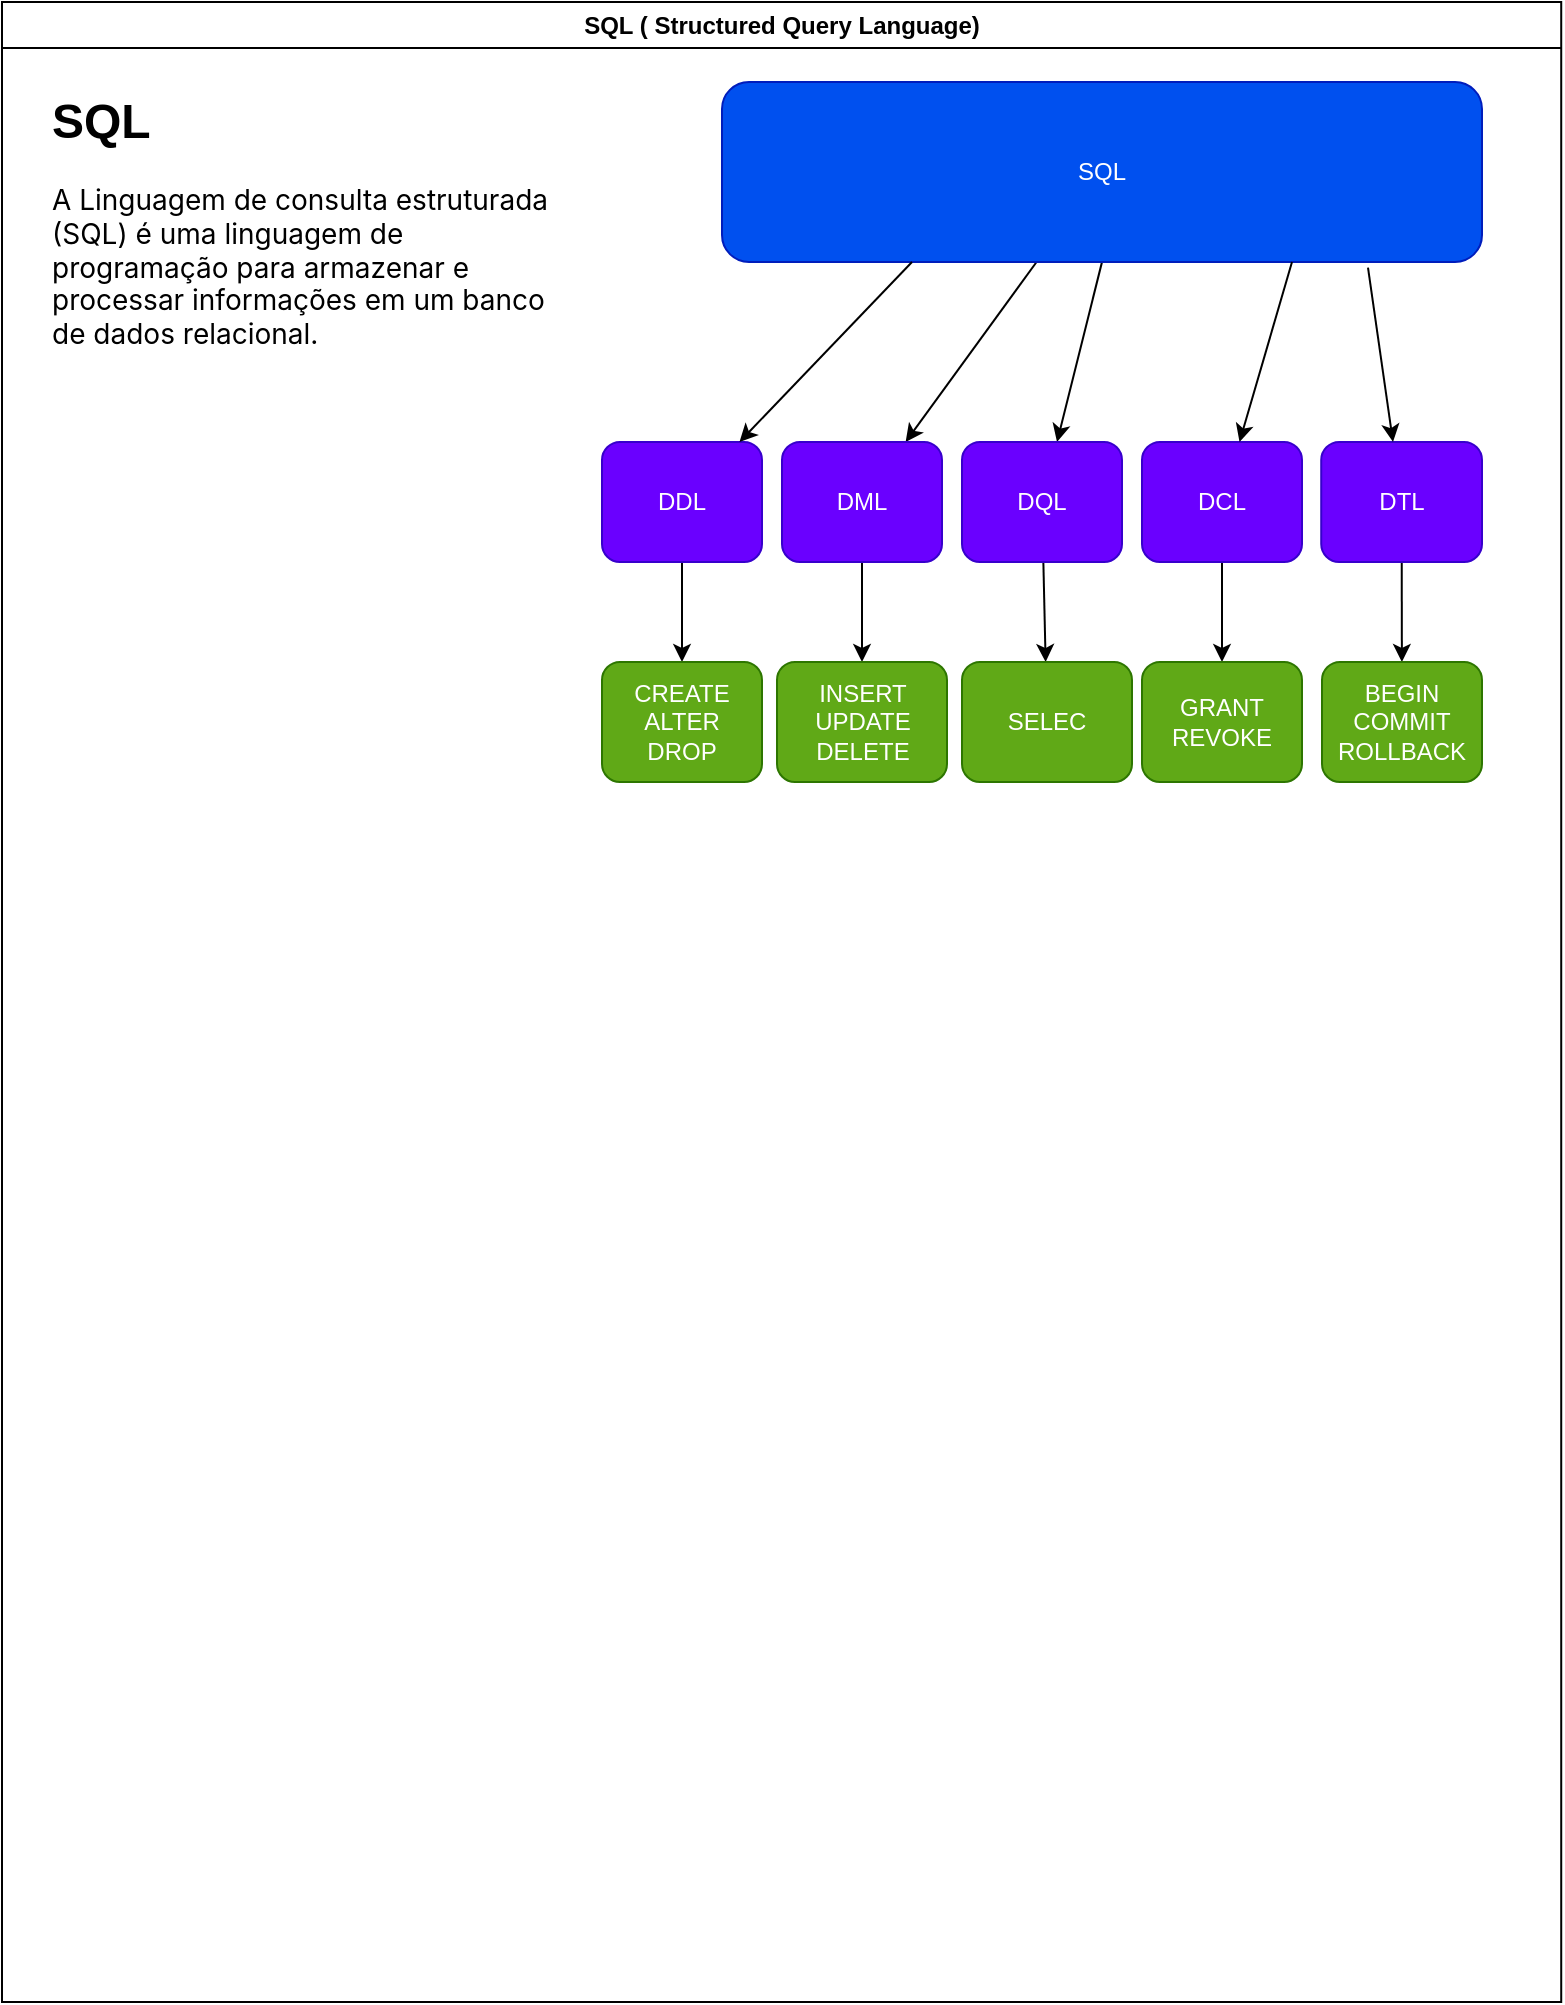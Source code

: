 <mxfile>
    <diagram id="GFdU2gbUlwpYipsTtl1t" name="Page-1">
        <mxGraphModel dx="888" dy="512" grid="1" gridSize="10" guides="1" tooltips="1" connect="1" arrows="1" fold="1" page="1" pageScale="1" pageWidth="850" pageHeight="1100" math="0" shadow="0">
            <root>
                <mxCell id="0"/>
                <mxCell id="1" parent="0"/>
                <mxCell id="2" value="SQL ( Structured Query Language)" style="swimlane;whiteSpace=wrap;html=1;startSize=23;" vertex="1" parent="1">
                    <mxGeometry x="20" y="30" width="779.61" height="1000" as="geometry"/>
                </mxCell>
                <mxCell id="3" value="&lt;h1&gt;&lt;span style=&quot;background-color: initial;&quot;&gt;SQL&lt;/span&gt;&lt;/h1&gt;&lt;h1&gt;&lt;span dir=&quot;ltr&quot; class=&quot;ui-provider ee axi axj axk axl axm axn axo axp axq axr axs axt axu axv axw axx axy axz aya ayb ayc ayd aye ayf ayg ayh ayi ayj ayk ayl aym ayn ayo ayp&quot;&gt;&lt;span style=&quot;font-family: -apple-system, BlinkMacSystemFont, &amp;quot;Segoe UI&amp;quot;, system-ui, &amp;quot;Apple Color Emoji&amp;quot;, &amp;quot;Segoe UI Emoji&amp;quot;, &amp;quot;Segoe UI Web&amp;quot;, sans-serif; font-size: 14px;&quot;&gt;&lt;p style=&quot;margin: 0px;&quot;&gt;&lt;span style=&quot;background-color: initial; font-weight: normal;&quot;&gt;A Linguagem de consulta estruturada (SQL) é uma linguagem de programação para armazenar e processar informações em um banco de dados relacional.&lt;/span&gt;&lt;br&gt;&lt;/p&gt;&lt;/span&gt;&lt;/span&gt;&lt;/h1&gt;" style="text;html=1;strokeColor=none;fillColor=none;spacing=5;spacingTop=-20;whiteSpace=wrap;overflow=hidden;rounded=0;" vertex="1" parent="2">
                    <mxGeometry x="20" y="40" width="260" height="190" as="geometry"/>
                </mxCell>
                <mxCell id="7" value="" style="edgeStyle=none;html=1;" edge="1" parent="2" source="4" target="6">
                    <mxGeometry relative="1" as="geometry"/>
                </mxCell>
                <mxCell id="13" style="edgeStyle=none;html=1;exitX=0.5;exitY=1;exitDx=0;exitDy=0;" edge="1" parent="2" source="4" target="11">
                    <mxGeometry relative="1" as="geometry"/>
                </mxCell>
                <mxCell id="4" value="SQL" style="rounded=1;whiteSpace=wrap;html=1;fillColor=#0050ef;fontColor=#ffffff;strokeColor=#001DBC;" vertex="1" parent="2">
                    <mxGeometry x="360" y="40" width="380" height="90" as="geometry"/>
                </mxCell>
                <mxCell id="47" value="" style="edgeStyle=none;html=1;" edge="1" parent="2" source="6" target="32">
                    <mxGeometry relative="1" as="geometry"/>
                </mxCell>
                <mxCell id="6" value="DML" style="whiteSpace=wrap;html=1;rounded=1;fillColor=#6a00ff;fontColor=#ffffff;strokeColor=#3700CC;" vertex="1" parent="2">
                    <mxGeometry x="390" y="220" width="80" height="60" as="geometry"/>
                </mxCell>
                <mxCell id="46" value="" style="edgeStyle=none;html=1;" edge="1" parent="2" source="11" target="31">
                    <mxGeometry relative="1" as="geometry"/>
                </mxCell>
                <mxCell id="11" value="DQL" style="rounded=1;whiteSpace=wrap;html=1;fillColor=#6a00ff;fontColor=#ffffff;strokeColor=#3700CC;" vertex="1" parent="2">
                    <mxGeometry x="480" y="220" width="80" height="60" as="geometry"/>
                </mxCell>
                <mxCell id="48" value="" style="edgeStyle=none;html=1;" edge="1" parent="2" source="12" target="33">
                    <mxGeometry relative="1" as="geometry"/>
                </mxCell>
                <mxCell id="12" value="DDL" style="rounded=1;whiteSpace=wrap;html=1;fillColor=#6a00ff;fontColor=#ffffff;strokeColor=#3700CC;" vertex="1" parent="2">
                    <mxGeometry x="300" y="220" width="80" height="60" as="geometry"/>
                </mxCell>
                <mxCell id="9" style="edgeStyle=none;html=1;exitX=0.25;exitY=1;exitDx=0;exitDy=0;" edge="1" parent="2" source="4" target="12">
                    <mxGeometry relative="1" as="geometry">
                        <mxPoint x="420" y="190" as="targetPoint"/>
                    </mxGeometry>
                </mxCell>
                <mxCell id="50" value="" style="edgeStyle=none;html=1;" edge="1" parent="2" source="14" target="34">
                    <mxGeometry relative="1" as="geometry"/>
                </mxCell>
                <mxCell id="14" value="DCL" style="rounded=1;whiteSpace=wrap;html=1;fillColor=#6a00ff;fontColor=#ffffff;strokeColor=#3700CC;" vertex="1" parent="2">
                    <mxGeometry x="570" y="220" width="80" height="60" as="geometry"/>
                </mxCell>
                <mxCell id="10" style="edgeStyle=none;html=1;exitX=0.75;exitY=1;exitDx=0;exitDy=0;" edge="1" parent="2" source="4" target="14">
                    <mxGeometry relative="1" as="geometry">
                        <mxPoint x="660" y="220" as="targetPoint"/>
                    </mxGeometry>
                </mxCell>
                <mxCell id="49" value="" style="edgeStyle=none;html=1;" edge="1" parent="2" source="17" target="35">
                    <mxGeometry relative="1" as="geometry"/>
                </mxCell>
                <mxCell id="17" value="DTL" style="rounded=1;whiteSpace=wrap;html=1;fillColor=#6a00ff;fontColor=#ffffff;strokeColor=#3700CC;" vertex="1" parent="2">
                    <mxGeometry x="659.61" y="220" width="80.39" height="60" as="geometry"/>
                </mxCell>
                <mxCell id="16" style="edgeStyle=none;html=1;exitX=0.85;exitY=1.031;exitDx=0;exitDy=0;exitPerimeter=0;" edge="1" parent="2" source="4" target="17">
                    <mxGeometry relative="1" as="geometry">
                        <mxPoint x="740.391" y="240" as="targetPoint"/>
                    </mxGeometry>
                </mxCell>
                <mxCell id="31" value="SELEC" style="rounded=1;whiteSpace=wrap;html=1;fillColor=#60a917;fontColor=#ffffff;strokeColor=#2D7600;" vertex="1" parent="2">
                    <mxGeometry x="480" y="330" width="85" height="60" as="geometry"/>
                </mxCell>
                <mxCell id="32" value="INSERT&lt;br&gt;UPDATE&lt;br&gt;DELETE" style="rounded=1;whiteSpace=wrap;html=1;fillColor=#60a917;fontColor=#ffffff;strokeColor=#2D7600;" vertex="1" parent="2">
                    <mxGeometry x="387.5" y="330" width="85" height="60" as="geometry"/>
                </mxCell>
                <mxCell id="33" value="CREATE&lt;br&gt;ALTER&lt;br&gt;DROP&lt;span style=&quot;color: rgba(0, 0, 0, 0); font-family: monospace; font-size: 0px; text-align: start;&quot;&gt;%3CmxGraphModel%3E%3Croot%3E%3CmxCell%20id%3D%220%22%2F%3E%3CmxCell%20id%3D%221%22%20parent%3D%220%22%2F%3E%3CmxCell%20id%3D%222%22%20value%3D%22INSERT%26lt%3Bbr%26gt%3BUPDATE%26lt%3Bbr%26gt%3BDELETE%22%20style%3D%22rounded%3D1%3BwhiteSpace%3Dwrap%3Bhtml%3D1%3B%22%20vertex%3D%221%22%20parent%3D%221%22%3E%3CmxGeometry%20x%3D%22520%22%20y%3D%22470%22%20width%3D%22120%22%20height%3D%2260%22%20as%3D%22geometry%22%2F%3E%3C%2FmxCell%3E%3C%2Froot%3E%3C%2FmxGraphModel%3E&lt;/span&gt;" style="rounded=1;whiteSpace=wrap;html=1;fillColor=#60a917;fontColor=#ffffff;strokeColor=#2D7600;" vertex="1" parent="2">
                    <mxGeometry x="300" y="330" width="80" height="60" as="geometry"/>
                </mxCell>
                <mxCell id="34" value="GRANT&lt;br&gt;REVOKE" style="rounded=1;whiteSpace=wrap;html=1;fillColor=#60a917;fontColor=#ffffff;strokeColor=#2D7600;" vertex="1" parent="2">
                    <mxGeometry x="570" y="330" width="80" height="60" as="geometry"/>
                </mxCell>
                <mxCell id="35" value="BEGIN&lt;br&gt;COMMIT&lt;br&gt;ROLLBACK" style="rounded=1;whiteSpace=wrap;html=1;fillColor=#60a917;fontColor=#ffffff;strokeColor=#2D7600;" vertex="1" parent="2">
                    <mxGeometry x="660" y="330" width="80" height="60" as="geometry"/>
                </mxCell>
            </root>
        </mxGraphModel>
    </diagram>
</mxfile>
